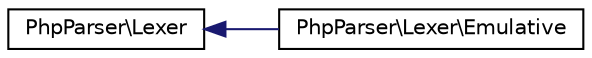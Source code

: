 digraph "Graphical Class Hierarchy"
{
  edge [fontname="Helvetica",fontsize="10",labelfontname="Helvetica",labelfontsize="10"];
  node [fontname="Helvetica",fontsize="10",shape=record];
  rankdir="LR";
  Node0 [label="PhpParser\\Lexer",height=0.2,width=0.4,color="black", fillcolor="white", style="filled",URL="$classPhpParser_1_1Lexer.html"];
  Node0 -> Node1 [dir="back",color="midnightblue",fontsize="10",style="solid",fontname="Helvetica"];
  Node1 [label="PhpParser\\Lexer\\Emulative",height=0.2,width=0.4,color="black", fillcolor="white", style="filled",URL="$classPhpParser_1_1Lexer_1_1Emulative.html"];
}
